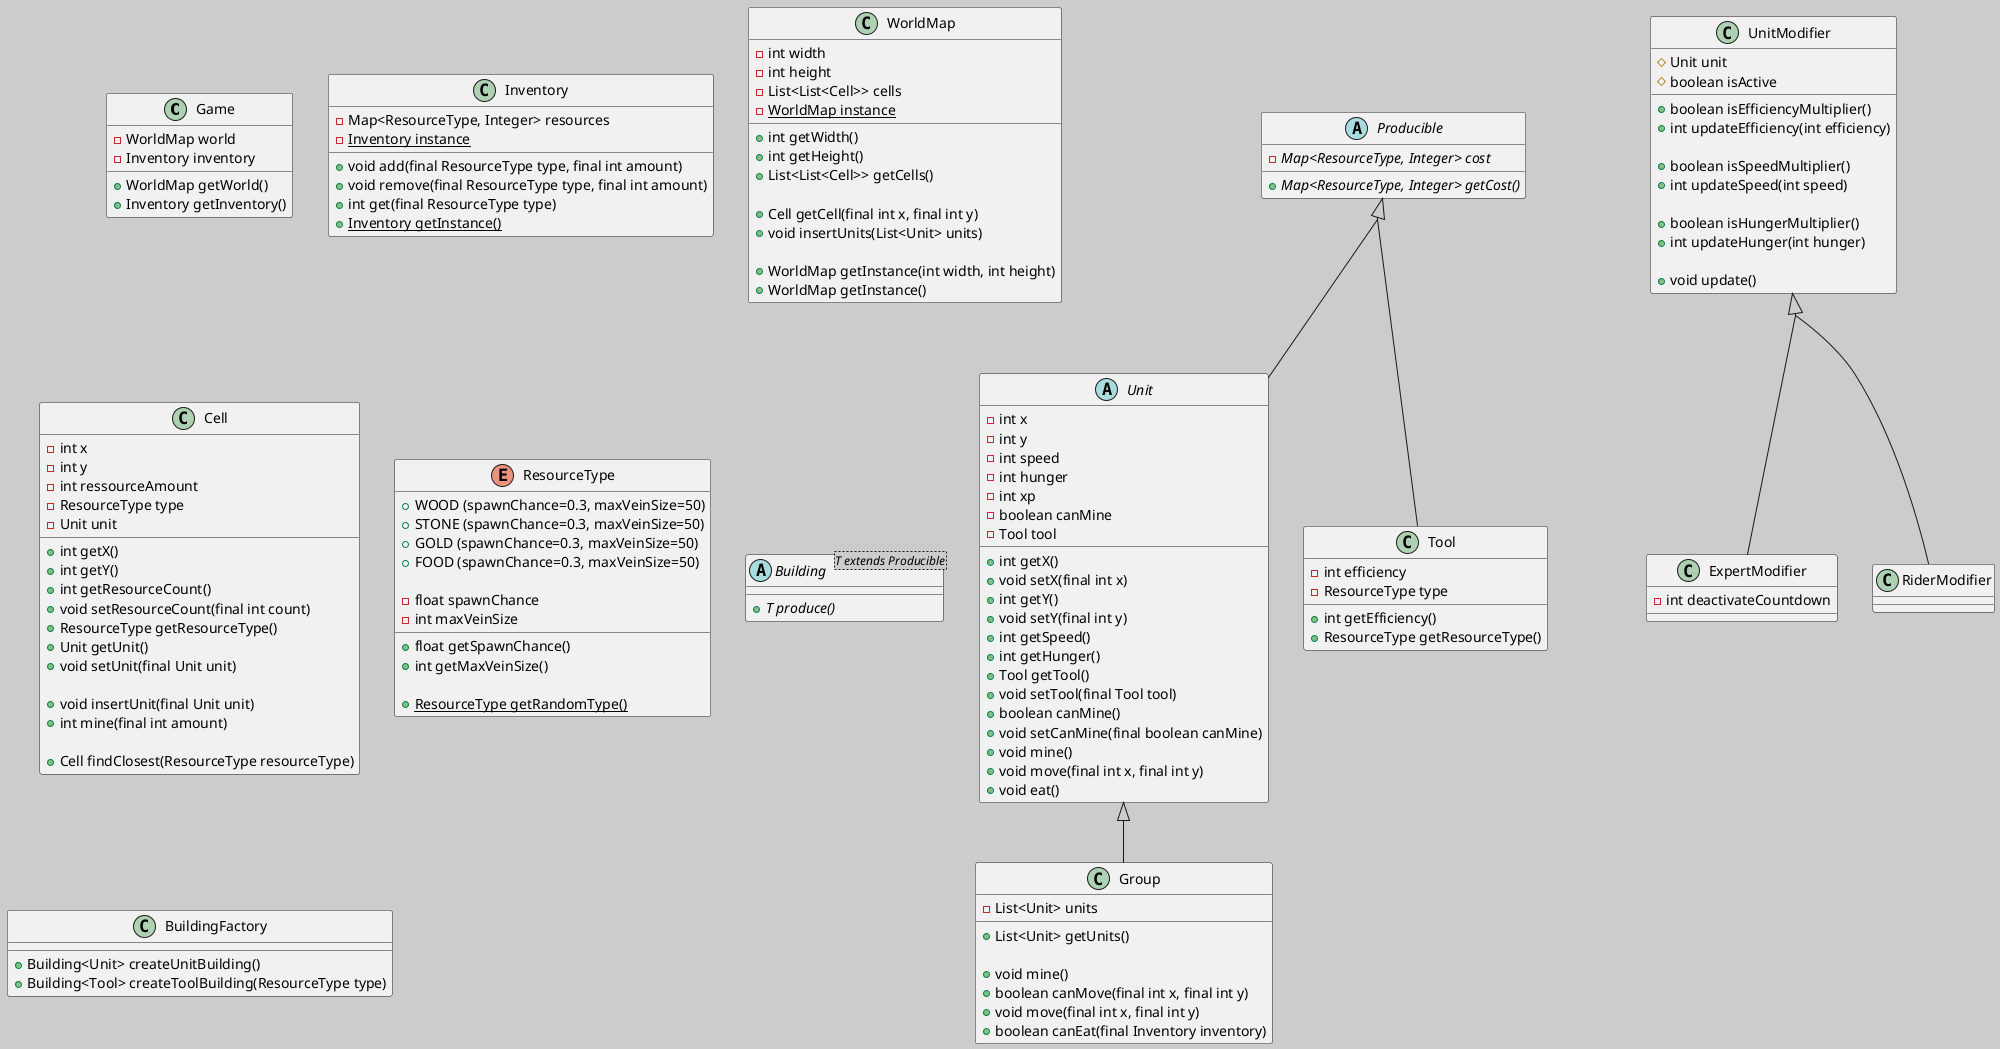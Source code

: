 @startuml
skinparam groupInheritance 2
skinparam backgroundColor #CCCCCC

class Game {
  -WorldMap world
  -Inventory inventory

  +WorldMap getWorld()
  +Inventory getInventory()
}

class Inventory {
  -Map<ResourceType, Integer> resources
  {static} -Inventory instance

  +void add(final ResourceType type, final int amount)
  +void remove(final ResourceType type, final int amount)
  +int get(final ResourceType type)
  {static} +Inventory getInstance()
}

class WorldMap {
  -int width
  -int height
  -List<List<Cell>> cells
  {static} -WorldMap instance


  +int getWidth()
  +int getHeight()
  +List<List<Cell>> getCells()

  +Cell getCell(final int x, final int y)
  +void insertUnits(List<Unit> units)

  +WorldMap getInstance(int width, int height)
  +WorldMap getInstance()
}

class Cell {
  -int x
  -int y
  -int ressourceAmount
  -ResourceType type
  -Unit unit

  +int getX()
  +int getY()
  +int getResourceCount()
  +void setResourceCount(final int count)
  +ResourceType getResourceType()
  +Unit getUnit()
  +void setUnit(final Unit unit)

  +void insertUnit(final Unit unit)
  +int mine(final int amount)

  +Cell findClosest(ResourceType resourceType)
}

enum ResourceType {
  {field} +WOOD (spawnChance=0.3, maxVeinSize=50)
  {field} +STONE (spawnChance=0.3, maxVeinSize=50)
  {field} +GOLD (spawnChance=0.3, maxVeinSize=50)
  {field} +FOOD (spawnChance=0.3, maxVeinSize=50)

  -float spawnChance
  -int maxVeinSize

  +float getSpawnChance()
  +int getMaxVeinSize()

  {static} +ResourceType getRandomType()
}

abstract class Producible {
  {abstract} -Map<ResourceType, Integer> cost

  {abstract} +Map<ResourceType, Integer> getCost()
}

abstract class Unit extends Producible {
  -int x
  -int y
  -int speed
  -int hunger
  -int xp
  -boolean canMine
  -Tool tool

  +int getX()
  +void setX(final int x)
  +int getY()
  +void setY(final int y)
  +int getSpeed()
  +int getHunger()
  +Tool getTool()
  +void setTool(final Tool tool)
  +boolean canMine()
  +void setCanMine(final boolean canMine)
  +void mine()
  +void move(final int x, final int y)
  +void eat()
}

class Group extends Unit {
  -List<Unit> units

  +List<Unit> getUnits()

  +void mine()
  +boolean canMove(final int x, final int y)
  +void move(final int x, final int y)
  +boolean canEat(final Inventory inventory)
}

class UnitModifier {
  #Unit unit
  #boolean isActive

  +boolean isEfficiencyMultiplier()
  +int updateEfficiency(int efficiency)

  +boolean isSpeedMultiplier()
  +int updateSpeed(int speed)

  +boolean isHungerMultiplier()
  +int updateHunger(int hunger)

  +void update()
}

class ExpertModifier extends UnitModifier {
  -int deactivateCountdown
}

class RiderModifier extends UnitModifier {
}

class Tool extends Producible {
  -int efficiency
  -ResourceType type

  +int getEfficiency()
  +ResourceType getResourceType()
}

abstract class Building<T extends Producible> {
  {abstract} +T produce()
}

class BuildingFactory {
  +Building<Unit> createUnitBuilding()
  +Building<Tool> createToolBuilding(ResourceType type)
}

@enduml